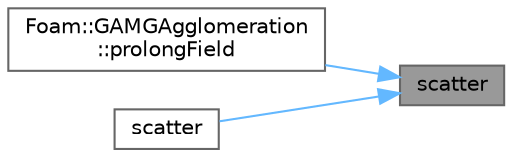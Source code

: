 digraph "scatter"
{
 // LATEX_PDF_SIZE
  bgcolor="transparent";
  edge [fontname=Helvetica,fontsize=10,labelfontname=Helvetica,labelfontsize=10];
  node [fontname=Helvetica,fontsize=10,shape=box,height=0.2,width=0.4];
  rankdir="RL";
  Node1 [id="Node000001",label="scatter",height=0.2,width=0.4,color="gray40", fillcolor="grey60", style="filled", fontcolor="black",tooltip=" "];
  Node1 -> Node2 [id="edge1_Node000001_Node000002",dir="back",color="steelblue1",style="solid",tooltip=" "];
  Node2 [id="Node000002",label="Foam::GAMGAgglomeration\l::prolongField",height=0.2,width=0.4,color="grey40", fillcolor="white", style="filled",URL="$classFoam_1_1GAMGAgglomeration.html#a4181c6aa45d354741ae975dcab72e39b",tooltip=" "];
  Node1 -> Node3 [id="edge2_Node000001_Node000003",dir="back",color="steelblue1",style="solid",tooltip=" "];
  Node3 [id="Node000003",label="scatter",height=0.2,width=0.4,color="grey40", fillcolor="white", style="filled",URL="$classFoam_1_1globalIndex.html#ada67ef0102bf5ff41b133e8350879f73",tooltip=" "];
}
